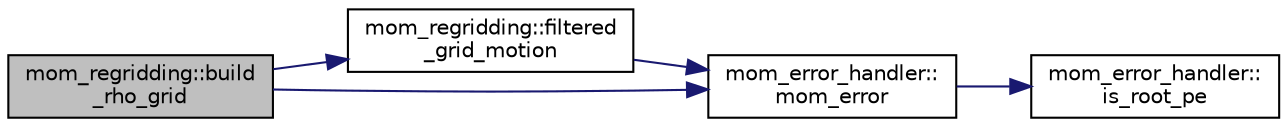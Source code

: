 digraph "mom_regridding::build_rho_grid"
{
 // INTERACTIVE_SVG=YES
  edge [fontname="Helvetica",fontsize="10",labelfontname="Helvetica",labelfontsize="10"];
  node [fontname="Helvetica",fontsize="10",shape=record];
  rankdir="LR";
  Node62 [label="mom_regridding::build\l_rho_grid",height=0.2,width=0.4,color="black", fillcolor="grey75", style="filled", fontcolor="black"];
  Node62 -> Node63 [color="midnightblue",fontsize="10",style="solid",fontname="Helvetica"];
  Node63 [label="mom_regridding::filtered\l_grid_motion",height=0.2,width=0.4,color="black", fillcolor="white", style="filled",URL="$namespacemom__regridding.html#a9dddf53999f90d1a4edc79179c5b5da4",tooltip="Returns the change in interface position motion after filtering and assuming the top and bottom inter..."];
  Node63 -> Node64 [color="midnightblue",fontsize="10",style="solid",fontname="Helvetica"];
  Node64 [label="mom_error_handler::\lmom_error",height=0.2,width=0.4,color="black", fillcolor="white", style="filled",URL="$namespacemom__error__handler.html#a460cfb79a06c29fc249952c2a3710d67"];
  Node64 -> Node65 [color="midnightblue",fontsize="10",style="solid",fontname="Helvetica"];
  Node65 [label="mom_error_handler::\lis_root_pe",height=0.2,width=0.4,color="black", fillcolor="white", style="filled",URL="$namespacemom__error__handler.html#ad5f00a53059c72fe2332d1436c80ca71"];
  Node62 -> Node64 [color="midnightblue",fontsize="10",style="solid",fontname="Helvetica"];
}
